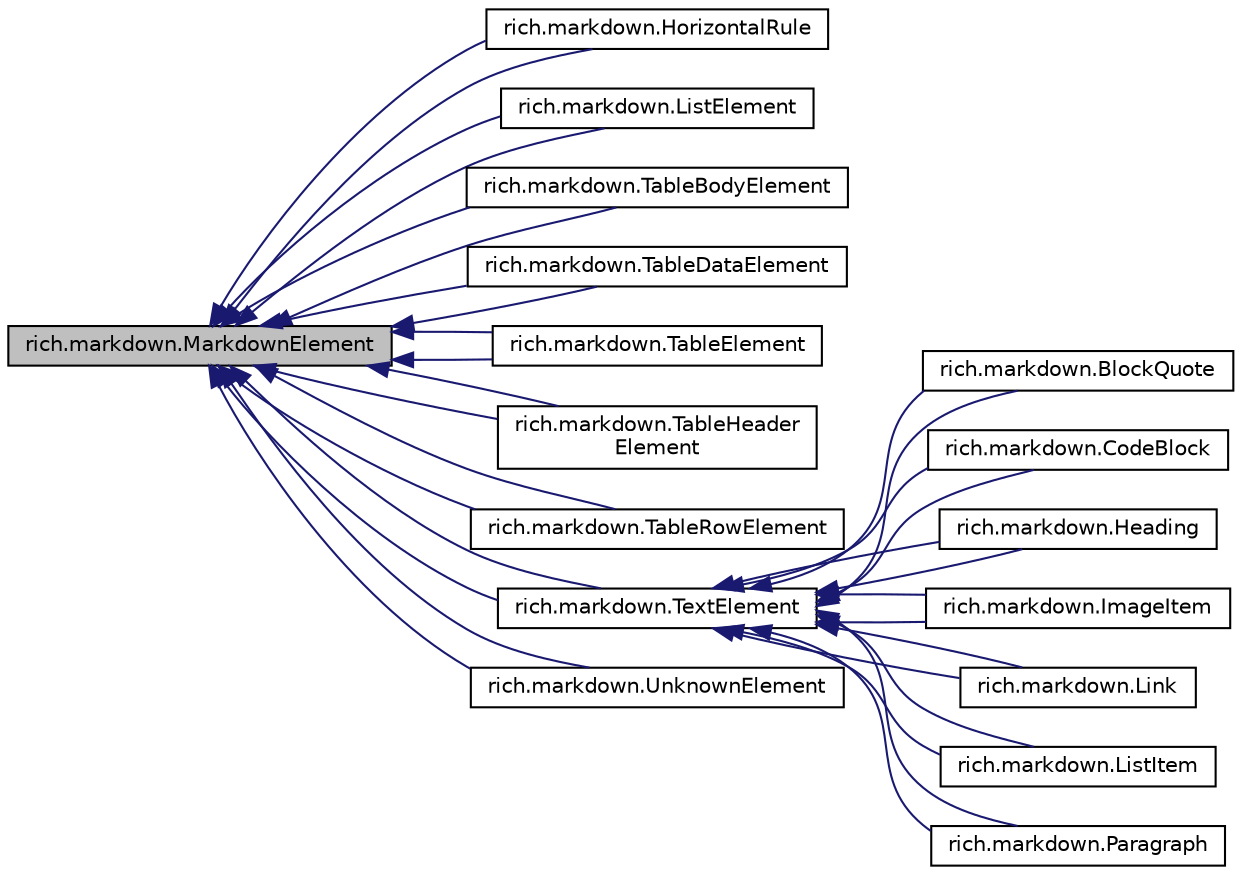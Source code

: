 digraph "rich.markdown.MarkdownElement"
{
 // LATEX_PDF_SIZE
  edge [fontname="Helvetica",fontsize="10",labelfontname="Helvetica",labelfontsize="10"];
  node [fontname="Helvetica",fontsize="10",shape=record];
  rankdir="LR";
  Node1 [label="rich.markdown.MarkdownElement",height=0.2,width=0.4,color="black", fillcolor="grey75", style="filled", fontcolor="black",tooltip=" "];
  Node1 -> Node2 [dir="back",color="midnightblue",fontsize="10",style="solid",fontname="Helvetica"];
  Node2 [label="rich.markdown.HorizontalRule",height=0.2,width=0.4,color="black", fillcolor="white", style="filled",URL="$classrich_1_1markdown_1_1HorizontalRule.html",tooltip=" "];
  Node1 -> Node2 [dir="back",color="midnightblue",fontsize="10",style="solid",fontname="Helvetica"];
  Node1 -> Node3 [dir="back",color="midnightblue",fontsize="10",style="solid",fontname="Helvetica"];
  Node3 [label="rich.markdown.ListElement",height=0.2,width=0.4,color="black", fillcolor="white", style="filled",URL="$classrich_1_1markdown_1_1ListElement.html",tooltip=" "];
  Node1 -> Node3 [dir="back",color="midnightblue",fontsize="10",style="solid",fontname="Helvetica"];
  Node1 -> Node4 [dir="back",color="midnightblue",fontsize="10",style="solid",fontname="Helvetica"];
  Node4 [label="rich.markdown.TableBodyElement",height=0.2,width=0.4,color="black", fillcolor="white", style="filled",URL="$classrich_1_1markdown_1_1TableBodyElement.html",tooltip=" "];
  Node1 -> Node4 [dir="back",color="midnightblue",fontsize="10",style="solid",fontname="Helvetica"];
  Node1 -> Node5 [dir="back",color="midnightblue",fontsize="10",style="solid",fontname="Helvetica"];
  Node5 [label="rich.markdown.TableDataElement",height=0.2,width=0.4,color="black", fillcolor="white", style="filled",URL="$classrich_1_1markdown_1_1TableDataElement.html",tooltip=" "];
  Node1 -> Node5 [dir="back",color="midnightblue",fontsize="10",style="solid",fontname="Helvetica"];
  Node1 -> Node6 [dir="back",color="midnightblue",fontsize="10",style="solid",fontname="Helvetica"];
  Node6 [label="rich.markdown.TableElement",height=0.2,width=0.4,color="black", fillcolor="white", style="filled",URL="$classrich_1_1markdown_1_1TableElement.html",tooltip=" "];
  Node1 -> Node6 [dir="back",color="midnightblue",fontsize="10",style="solid",fontname="Helvetica"];
  Node1 -> Node7 [dir="back",color="midnightblue",fontsize="10",style="solid",fontname="Helvetica"];
  Node7 [label="rich.markdown.TableHeader\lElement",height=0.2,width=0.4,color="black", fillcolor="white", style="filled",URL="$classrich_1_1markdown_1_1TableHeaderElement.html",tooltip=" "];
  Node1 -> Node7 [dir="back",color="midnightblue",fontsize="10",style="solid",fontname="Helvetica"];
  Node1 -> Node8 [dir="back",color="midnightblue",fontsize="10",style="solid",fontname="Helvetica"];
  Node8 [label="rich.markdown.TableRowElement",height=0.2,width=0.4,color="black", fillcolor="white", style="filled",URL="$classrich_1_1markdown_1_1TableRowElement.html",tooltip=" "];
  Node1 -> Node8 [dir="back",color="midnightblue",fontsize="10",style="solid",fontname="Helvetica"];
  Node1 -> Node9 [dir="back",color="midnightblue",fontsize="10",style="solid",fontname="Helvetica"];
  Node9 [label="rich.markdown.TextElement",height=0.2,width=0.4,color="black", fillcolor="white", style="filled",URL="$classrich_1_1markdown_1_1TextElement.html",tooltip=" "];
  Node9 -> Node10 [dir="back",color="midnightblue",fontsize="10",style="solid",fontname="Helvetica"];
  Node10 [label="rich.markdown.BlockQuote",height=0.2,width=0.4,color="black", fillcolor="white", style="filled",URL="$classrich_1_1markdown_1_1BlockQuote.html",tooltip=" "];
  Node9 -> Node10 [dir="back",color="midnightblue",fontsize="10",style="solid",fontname="Helvetica"];
  Node9 -> Node11 [dir="back",color="midnightblue",fontsize="10",style="solid",fontname="Helvetica"];
  Node11 [label="rich.markdown.CodeBlock",height=0.2,width=0.4,color="black", fillcolor="white", style="filled",URL="$classrich_1_1markdown_1_1CodeBlock.html",tooltip=" "];
  Node9 -> Node11 [dir="back",color="midnightblue",fontsize="10",style="solid",fontname="Helvetica"];
  Node9 -> Node12 [dir="back",color="midnightblue",fontsize="10",style="solid",fontname="Helvetica"];
  Node12 [label="rich.markdown.Heading",height=0.2,width=0.4,color="black", fillcolor="white", style="filled",URL="$classrich_1_1markdown_1_1Heading.html",tooltip=" "];
  Node9 -> Node12 [dir="back",color="midnightblue",fontsize="10",style="solid",fontname="Helvetica"];
  Node9 -> Node13 [dir="back",color="midnightblue",fontsize="10",style="solid",fontname="Helvetica"];
  Node13 [label="rich.markdown.ImageItem",height=0.2,width=0.4,color="black", fillcolor="white", style="filled",URL="$classrich_1_1markdown_1_1ImageItem.html",tooltip=" "];
  Node9 -> Node13 [dir="back",color="midnightblue",fontsize="10",style="solid",fontname="Helvetica"];
  Node9 -> Node14 [dir="back",color="midnightblue",fontsize="10",style="solid",fontname="Helvetica"];
  Node14 [label="rich.markdown.Link",height=0.2,width=0.4,color="black", fillcolor="white", style="filled",URL="$classrich_1_1markdown_1_1Link.html",tooltip=" "];
  Node9 -> Node14 [dir="back",color="midnightblue",fontsize="10",style="solid",fontname="Helvetica"];
  Node9 -> Node15 [dir="back",color="midnightblue",fontsize="10",style="solid",fontname="Helvetica"];
  Node15 [label="rich.markdown.ListItem",height=0.2,width=0.4,color="black", fillcolor="white", style="filled",URL="$classrich_1_1markdown_1_1ListItem.html",tooltip=" "];
  Node9 -> Node15 [dir="back",color="midnightblue",fontsize="10",style="solid",fontname="Helvetica"];
  Node9 -> Node16 [dir="back",color="midnightblue",fontsize="10",style="solid",fontname="Helvetica"];
  Node16 [label="rich.markdown.Paragraph",height=0.2,width=0.4,color="black", fillcolor="white", style="filled",URL="$classrich_1_1markdown_1_1Paragraph.html",tooltip=" "];
  Node9 -> Node16 [dir="back",color="midnightblue",fontsize="10",style="solid",fontname="Helvetica"];
  Node1 -> Node9 [dir="back",color="midnightblue",fontsize="10",style="solid",fontname="Helvetica"];
  Node1 -> Node17 [dir="back",color="midnightblue",fontsize="10",style="solid",fontname="Helvetica"];
  Node17 [label="rich.markdown.UnknownElement",height=0.2,width=0.4,color="black", fillcolor="white", style="filled",URL="$classrich_1_1markdown_1_1UnknownElement.html",tooltip=" "];
  Node1 -> Node17 [dir="back",color="midnightblue",fontsize="10",style="solid",fontname="Helvetica"];
}
